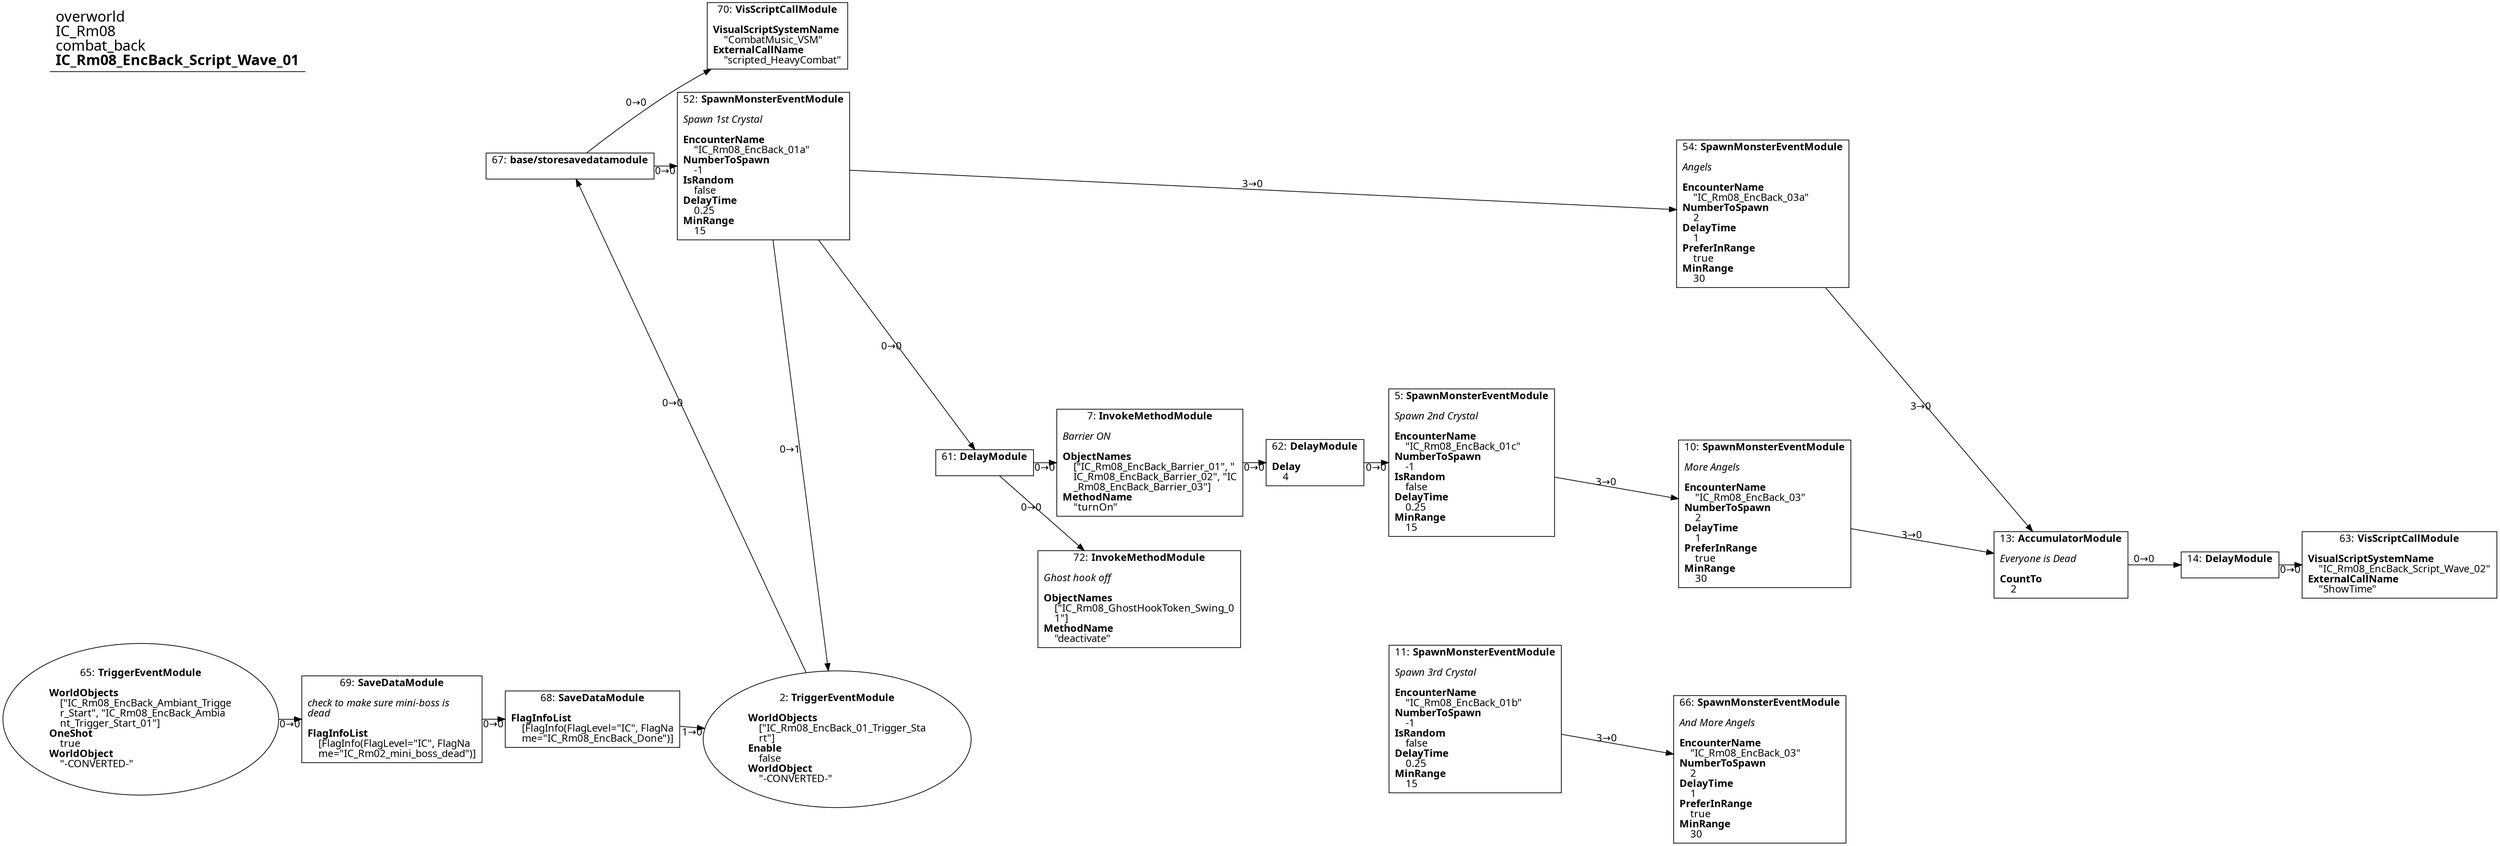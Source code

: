 digraph {
    layout = fdp;
    overlap = prism;
    sep = "+16";
    splines = spline;

    node [ shape = box ];

    graph [ fontname = "Segoe UI" ];
    node [ fontname = "Segoe UI" ];
    edge [ fontname = "Segoe UI" ];

    2 [ label = <2: <b>TriggerEventModule</b><br/><br/><b>WorldObjects</b><br align="left"/>    [&quot;IC_Rm08_EncBack_01_Trigger_Sta<br align="left"/>    rt&quot;]<br align="left"/><b>Enable</b><br align="left"/>    false<br align="left"/><b>WorldObject</b><br align="left"/>    &quot;-CONVERTED-&quot;<br align="left"/>> ];
    2 [ shape = oval ]
    2 [ pos = "-0.523,-0.23600002!" ];
    2 -> 67 [ label = "0→0" ];

    5 [ label = <5: <b>SpawnMonsterEventModule</b><br/><br/><i>Spawn 2nd Crystal<br align="left"/></i><br align="left"/><b>EncounterName</b><br align="left"/>    &quot;IC_Rm08_EncBack_01c&quot;<br align="left"/><b>NumberToSpawn</b><br align="left"/>    -1<br align="left"/><b>IsRandom</b><br align="left"/>    false<br align="left"/><b>DelayTime</b><br align="left"/>    0.25<br align="left"/><b>MinRange</b><br align="left"/>    15<br align="left"/>> ];
    5 [ pos = "0.384,0.134!" ];
    5 -> 10 [ label = "3→0" ];

    7 [ label = <7: <b>InvokeMethodModule</b><br/><br/><i>Barrier ON<br align="left"/></i><br align="left"/><b>ObjectNames</b><br align="left"/>    [&quot;IC_Rm08_EncBack_Barrier_01&quot;, &quot;<br align="left"/>    IC_Rm08_EncBack_Barrier_02&quot;, &quot;IC<br align="left"/>    _Rm08_EncBack_Barrier_03&quot;]<br align="left"/><b>MethodName</b><br align="left"/>    &quot;turnOn&quot;<br align="left"/>> ];
    7 [ pos = "-0.068,0.134!" ];
    7 -> 62 [ label = "0→0" ];

    10 [ label = <10: <b>SpawnMonsterEventModule</b><br/><br/><i>More Angels<br align="left"/></i><br align="left"/><b>EncounterName</b><br align="left"/>    &quot;IC_Rm08_EncBack_03&quot;<br align="left"/><b>NumberToSpawn</b><br align="left"/>    2<br align="left"/><b>DelayTime</b><br align="left"/>    1<br align="left"/><b>PreferInRange</b><br align="left"/>    true<br align="left"/><b>MinRange</b><br align="left"/>    30<br align="left"/>> ];
    10 [ pos = "0.79,0.065000005!" ];
    10 -> 13 [ label = "3→0" ];

    11 [ label = <11: <b>SpawnMonsterEventModule</b><br/><br/><i>Spawn 3rd Crystal<br align="left"/></i><br align="left"/><b>EncounterName</b><br align="left"/>    &quot;IC_Rm08_EncBack_01b&quot;<br align="left"/><b>NumberToSpawn</b><br align="left"/>    -1<br align="left"/><b>IsRandom</b><br align="left"/>    false<br align="left"/><b>DelayTime</b><br align="left"/>    0.25<br align="left"/><b>MinRange</b><br align="left"/>    15<br align="left"/>> ];
    11 [ pos = "0.39000002,-0.21200001!" ];
    11 -> 66 [ label = "3→0" ];

    13 [ label = <13: <b>AccumulatorModule</b><br/><br/><i>Everyone is Dead<br align="left"/></i><br align="left"/><b>CountTo</b><br align="left"/>    2<br align="left"/>> ];
    13 [ pos = "1.2,-0.004!" ];
    13 -> 14 [ label = "0→0" ];

    14 [ label = <14: <b>DelayModule</b><br/><br/>> ];
    14 [ pos = "1.434,-0.004!" ];
    14 -> 63 [ label = "0→0" ];

    52 [ label = <52: <b>SpawnMonsterEventModule</b><br/><br/><i>Spawn 1st Crystal<br align="left"/></i><br align="left"/><b>EncounterName</b><br align="left"/>    &quot;IC_Rm08_EncBack_01a&quot;<br align="left"/><b>NumberToSpawn</b><br align="left"/>    -1<br align="left"/><b>IsRandom</b><br align="left"/>    false<br align="left"/><b>DelayTime</b><br align="left"/>    0.25<br align="left"/><b>MinRange</b><br align="left"/>    15<br align="left"/>> ];
    52 [ pos = "-0.568,0.53800005!" ];
    52 -> 2 [ label = "0→1" ];
    52 -> 61 [ label = "0→0" ];
    52 -> 54 [ label = "3→0" ];

    54 [ label = <54: <b>SpawnMonsterEventModule</b><br/><br/><i>Angels<br align="left"/></i><br align="left"/><b>EncounterName</b><br align="left"/>    &quot;IC_Rm08_EncBack_03a&quot;<br align="left"/><b>NumberToSpawn</b><br align="left"/>    2<br align="left"/><b>DelayTime</b><br align="left"/>    1<br align="left"/><b>PreferInRange</b><br align="left"/>    true<br align="left"/><b>MinRange</b><br align="left"/>    30<br align="left"/>> ];
    54 [ pos = "0.786,0.47000003!" ];
    54 -> 13 [ label = "3→0" ];

    61 [ label = <61: <b>DelayModule</b><br/><br/>> ];
    61 [ pos = "-0.231,0.134!" ];
    61 -> 7 [ label = "0→0" ];
    61 -> 72 [ label = "0→0" ];

    62 [ label = <62: <b>DelayModule</b><br/><br/><b>Delay</b><br align="left"/>    4<br align="left"/>> ];
    62 [ pos = "0.165,0.134!" ];
    62 -> 5 [ label = "0→0" ];

    63 [ label = <63: <b>VisScriptCallModule</b><br/><br/><b>VisualScriptSystemName</b><br align="left"/>    &quot;IC_Rm08_EncBack_Script_Wave_02&quot;<br align="left"/><b>ExternalCallName</b><br align="left"/>    &quot;ShowTime&quot;<br align="left"/>> ];
    63 [ pos = "1.6290001,-0.004!" ];

    65 [ label = <65: <b>TriggerEventModule</b><br/><br/><b>WorldObjects</b><br align="left"/>    [&quot;IC_Rm08_EncBack_Ambiant_Trigge<br align="left"/>    r_Start&quot;, &quot;IC_Rm08_EncBack_Ambia<br align="left"/>    nt_Trigger_Start_01&quot;]<br align="left"/><b>OneShot</b><br align="left"/>    true<br align="left"/><b>WorldObject</b><br align="left"/>    &quot;-CONVERTED-&quot;<br align="left"/>> ];
    65 [ shape = oval ]
    65 [ pos = "-1.32,-0.21300001!" ];
    65 -> 69 [ label = "0→0" ];

    66 [ label = <66: <b>SpawnMonsterEventModule</b><br/><br/><i>And More Angels<br align="left"/></i><br align="left"/><b>EncounterName</b><br align="left"/>    &quot;IC_Rm08_EncBack_03&quot;<br align="left"/><b>NumberToSpawn</b><br align="left"/>    2<br align="left"/><b>DelayTime</b><br align="left"/>    1<br align="left"/><b>PreferInRange</b><br align="left"/>    true<br align="left"/><b>MinRange</b><br align="left"/>    30<br align="left"/>> ];
    66 [ pos = "0.78400004,-0.28!" ];

    67 [ label = <67: <b>base/storesavedatamodule</b><br/><br/>> ];
    67 [ pos = "-0.78400004,0.53800005!" ];
    67 -> 52 [ label = "0→0" ];
    67 -> 70 [ label = "0→0" ];

    68 [ label = <68: <b>SaveDataModule</b><br/><br/><b>FlagInfoList</b><br align="left"/>    [FlagInfo(FlagLevel=&quot;IC&quot;, FlagNa<br align="left"/>    me=&quot;IC_Rm08_EncBack_Done&quot;)]<br align="left"/>> ];
    68 [ pos = "-0.80200005,-0.21300001!" ];
    68 -> 2 [ label = "1→0" ];

    69 [ label = <69: <b>SaveDataModule</b><br/><br/><i>check to make sure mini-boss is <br align="left"/>dead<br align="left"/></i><br align="left"/><b>FlagInfoList</b><br align="left"/>    [FlagInfo(FlagLevel=&quot;IC&quot;, FlagNa<br align="left"/>    me=&quot;IC_Rm02_mini_boss_dead&quot;)]<br align="left"/>> ];
    69 [ pos = "-1.057,-0.21300001!" ];
    69 -> 68 [ label = "0→0" ];

    70 [ label = <70: <b>VisScriptCallModule</b><br/><br/><b>VisualScriptSystemName</b><br align="left"/>    &quot;CombatMusic_VSM&quot;<br align="left"/><b>ExternalCallName</b><br align="left"/>    &quot;scripted_HeavyCombat&quot;<br align="left"/>> ];
    70 [ pos = "-0.55,0.70400006!" ];

    72 [ label = <72: <b>InvokeMethodModule</b><br/><br/><i>Ghost hook off<br align="left"/></i><br align="left"/><b>ObjectNames</b><br align="left"/>    [&quot;IC_Rm08_GhostHookToken_Swing_0<br align="left"/>    1&quot;]<br align="left"/><b>MethodName</b><br align="left"/>    &quot;deactivate&quot;<br align="left"/>> ];
    72 [ pos = "-0.066,-0.05!" ];

    title [ pos = "-1.3210001,0.70500004!" ];
    title [ shape = underline ];
    title [ label = <<font point-size="20">overworld<br align="left"/>IC_Rm08<br align="left"/>combat_back<br align="left"/><b>IC_Rm08_EncBack_Script_Wave_01</b><br align="left"/></font>> ];
}
